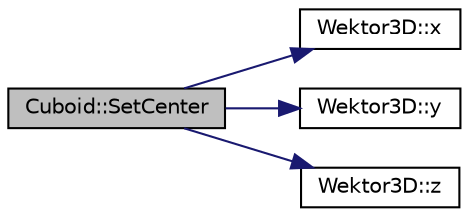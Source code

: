 digraph "Cuboid::SetCenter"
{
  edge [fontname="Helvetica",fontsize="10",labelfontname="Helvetica",labelfontsize="10"];
  node [fontname="Helvetica",fontsize="10",shape=record];
  rankdir="LR";
  Node1 [label="Cuboid::SetCenter",height=0.2,width=0.4,color="black", fillcolor="grey75", style="filled", fontcolor="black"];
  Node1 -> Node2 [color="midnightblue",fontsize="10",style="solid",fontname="Helvetica"];
  Node2 [label="Wektor3D::x",height=0.2,width=0.4,color="black", fillcolor="white", style="filled",URL="$class_wektor3_d.html#ad0c31a932da0869dd3ef99ed6e8025c1",tooltip="Udostępia do odczytu współrzędną x-ową. "];
  Node1 -> Node3 [color="midnightblue",fontsize="10",style="solid",fontname="Helvetica"];
  Node3 [label="Wektor3D::y",height=0.2,width=0.4,color="black", fillcolor="white", style="filled",URL="$class_wektor3_d.html#a470e6aadf3fca3101398c9326f20bfa6",tooltip="Udostępia do odczytu współrzędną y-ową. "];
  Node1 -> Node4 [color="midnightblue",fontsize="10",style="solid",fontname="Helvetica"];
  Node4 [label="Wektor3D::z",height=0.2,width=0.4,color="black", fillcolor="white", style="filled",URL="$class_wektor3_d.html#a79389ab1455820e0ad030350668d91d7",tooltip="Udostępia do odczytu współrzędną z-ową. "];
}
